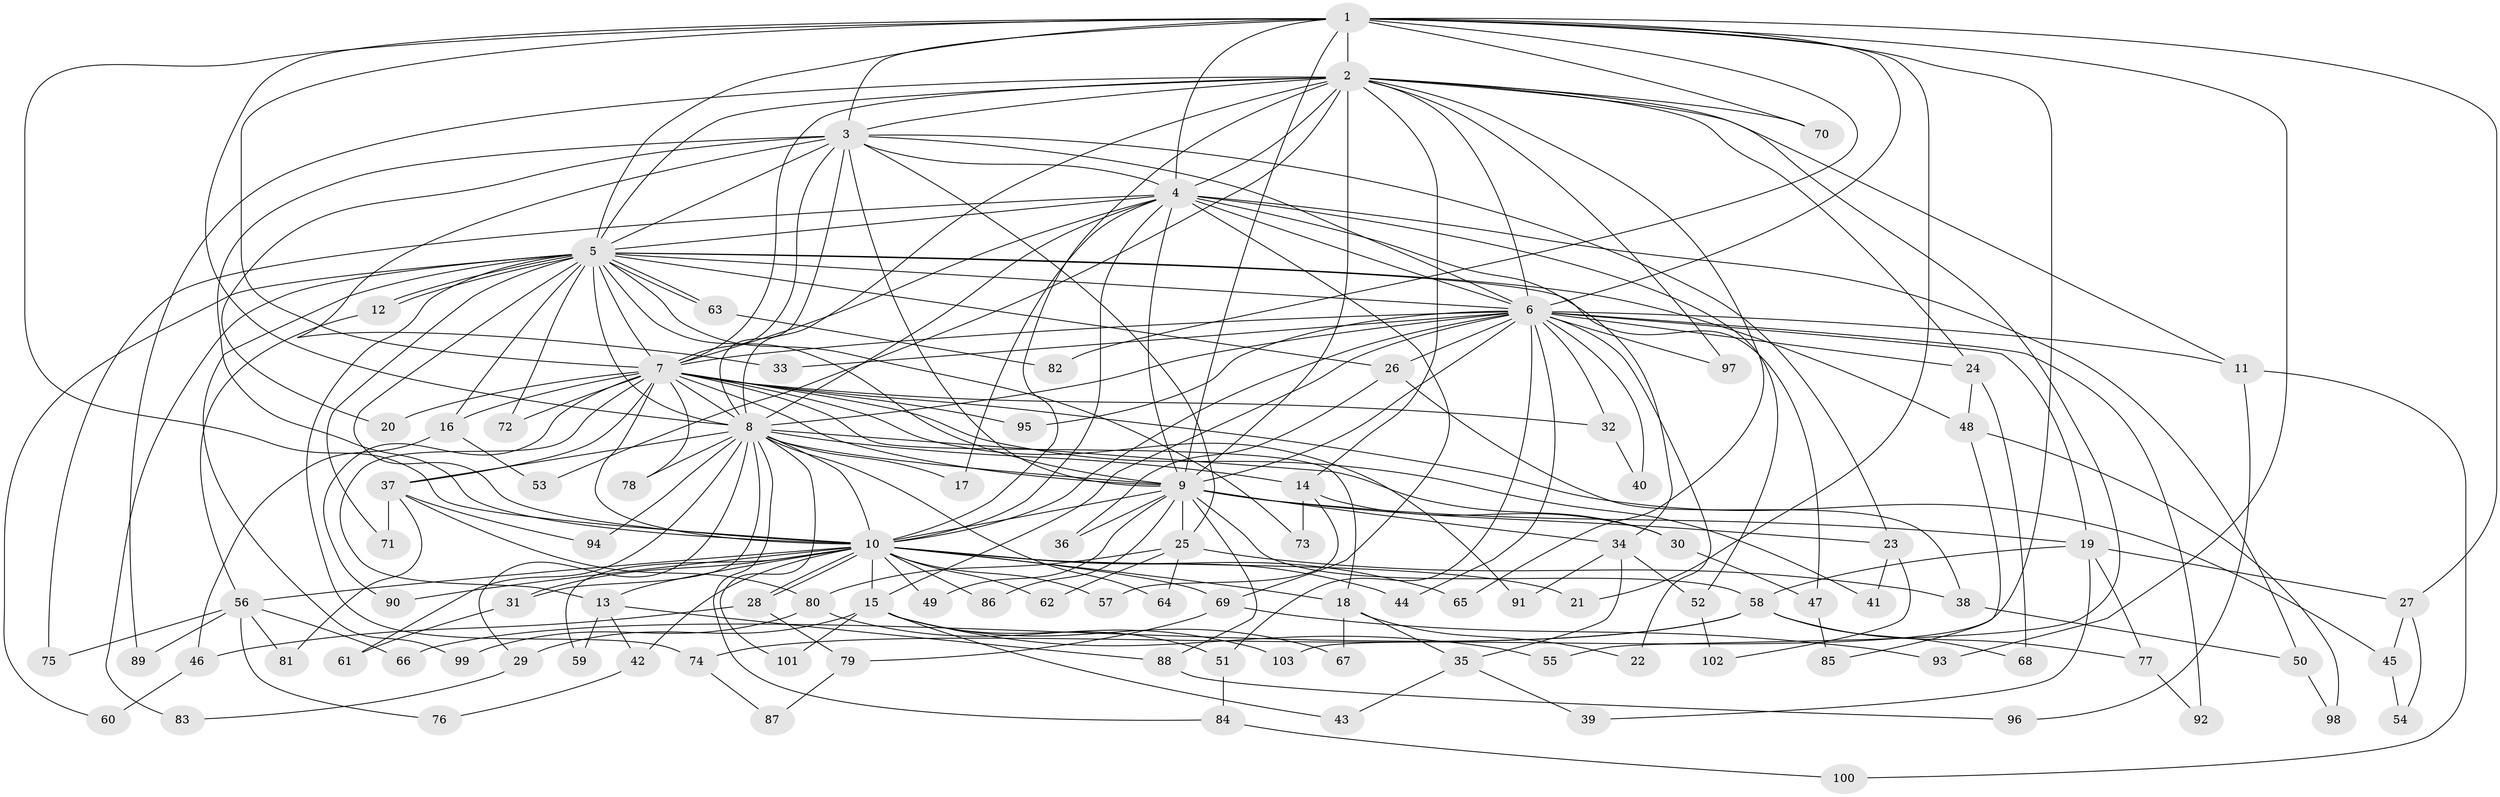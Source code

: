 // Generated by graph-tools (version 1.1) at 2025/11/02/27/25 16:11:08]
// undirected, 103 vertices, 231 edges
graph export_dot {
graph [start="1"]
  node [color=gray90,style=filled];
  1;
  2;
  3;
  4;
  5;
  6;
  7;
  8;
  9;
  10;
  11;
  12;
  13;
  14;
  15;
  16;
  17;
  18;
  19;
  20;
  21;
  22;
  23;
  24;
  25;
  26;
  27;
  28;
  29;
  30;
  31;
  32;
  33;
  34;
  35;
  36;
  37;
  38;
  39;
  40;
  41;
  42;
  43;
  44;
  45;
  46;
  47;
  48;
  49;
  50;
  51;
  52;
  53;
  54;
  55;
  56;
  57;
  58;
  59;
  60;
  61;
  62;
  63;
  64;
  65;
  66;
  67;
  68;
  69;
  70;
  71;
  72;
  73;
  74;
  75;
  76;
  77;
  78;
  79;
  80;
  81;
  82;
  83;
  84;
  85;
  86;
  87;
  88;
  89;
  90;
  91;
  92;
  93;
  94;
  95;
  96;
  97;
  98;
  99;
  100;
  101;
  102;
  103;
  1 -- 2;
  1 -- 3;
  1 -- 4;
  1 -- 5;
  1 -- 6;
  1 -- 7;
  1 -- 8;
  1 -- 9;
  1 -- 10;
  1 -- 21;
  1 -- 27;
  1 -- 70;
  1 -- 82;
  1 -- 93;
  1 -- 103;
  2 -- 3;
  2 -- 4;
  2 -- 5;
  2 -- 6;
  2 -- 7;
  2 -- 8;
  2 -- 9;
  2 -- 10;
  2 -- 11;
  2 -- 14;
  2 -- 24;
  2 -- 53;
  2 -- 55;
  2 -- 65;
  2 -- 70;
  2 -- 89;
  2 -- 97;
  3 -- 4;
  3 -- 5;
  3 -- 6;
  3 -- 7;
  3 -- 8;
  3 -- 9;
  3 -- 10;
  3 -- 20;
  3 -- 23;
  3 -- 25;
  3 -- 33;
  4 -- 5;
  4 -- 6;
  4 -- 7;
  4 -- 8;
  4 -- 9;
  4 -- 10;
  4 -- 17;
  4 -- 34;
  4 -- 50;
  4 -- 52;
  4 -- 69;
  4 -- 75;
  5 -- 6;
  5 -- 7;
  5 -- 8;
  5 -- 9;
  5 -- 10;
  5 -- 12;
  5 -- 12;
  5 -- 16;
  5 -- 26;
  5 -- 47;
  5 -- 48;
  5 -- 60;
  5 -- 63;
  5 -- 63;
  5 -- 71;
  5 -- 72;
  5 -- 73;
  5 -- 74;
  5 -- 83;
  5 -- 99;
  6 -- 7;
  6 -- 8;
  6 -- 9;
  6 -- 10;
  6 -- 11;
  6 -- 15;
  6 -- 19;
  6 -- 22;
  6 -- 24;
  6 -- 26;
  6 -- 32;
  6 -- 33;
  6 -- 40;
  6 -- 44;
  6 -- 51;
  6 -- 92;
  6 -- 95;
  6 -- 97;
  7 -- 8;
  7 -- 9;
  7 -- 10;
  7 -- 13;
  7 -- 16;
  7 -- 18;
  7 -- 20;
  7 -- 32;
  7 -- 37;
  7 -- 41;
  7 -- 45;
  7 -- 72;
  7 -- 78;
  7 -- 90;
  7 -- 91;
  7 -- 95;
  8 -- 9;
  8 -- 10;
  8 -- 14;
  8 -- 17;
  8 -- 29;
  8 -- 30;
  8 -- 31;
  8 -- 37;
  8 -- 61;
  8 -- 64;
  8 -- 78;
  8 -- 84;
  8 -- 94;
  8 -- 101;
  9 -- 10;
  9 -- 19;
  9 -- 23;
  9 -- 25;
  9 -- 34;
  9 -- 36;
  9 -- 49;
  9 -- 58;
  9 -- 86;
  9 -- 88;
  10 -- 13;
  10 -- 15;
  10 -- 18;
  10 -- 21;
  10 -- 28;
  10 -- 28;
  10 -- 31;
  10 -- 42;
  10 -- 44;
  10 -- 49;
  10 -- 56;
  10 -- 57;
  10 -- 59;
  10 -- 62;
  10 -- 65;
  10 -- 69;
  10 -- 86;
  10 -- 90;
  11 -- 96;
  11 -- 100;
  12 -- 56;
  13 -- 42;
  13 -- 59;
  13 -- 88;
  14 -- 30;
  14 -- 57;
  14 -- 73;
  15 -- 29;
  15 -- 43;
  15 -- 51;
  15 -- 55;
  15 -- 67;
  15 -- 101;
  16 -- 46;
  16 -- 53;
  18 -- 22;
  18 -- 35;
  18 -- 67;
  19 -- 27;
  19 -- 39;
  19 -- 58;
  19 -- 77;
  23 -- 41;
  23 -- 102;
  24 -- 48;
  24 -- 68;
  25 -- 38;
  25 -- 62;
  25 -- 64;
  25 -- 80;
  26 -- 36;
  26 -- 38;
  27 -- 45;
  27 -- 54;
  28 -- 46;
  28 -- 79;
  29 -- 83;
  30 -- 47;
  31 -- 61;
  32 -- 40;
  34 -- 35;
  34 -- 52;
  34 -- 91;
  35 -- 39;
  35 -- 43;
  37 -- 71;
  37 -- 80;
  37 -- 81;
  37 -- 94;
  38 -- 50;
  42 -- 76;
  45 -- 54;
  46 -- 60;
  47 -- 85;
  48 -- 85;
  48 -- 98;
  50 -- 98;
  51 -- 84;
  52 -- 102;
  56 -- 66;
  56 -- 75;
  56 -- 76;
  56 -- 81;
  56 -- 89;
  58 -- 66;
  58 -- 68;
  58 -- 74;
  58 -- 77;
  63 -- 82;
  69 -- 79;
  69 -- 93;
  74 -- 87;
  77 -- 92;
  79 -- 87;
  80 -- 99;
  80 -- 103;
  84 -- 100;
  88 -- 96;
}
